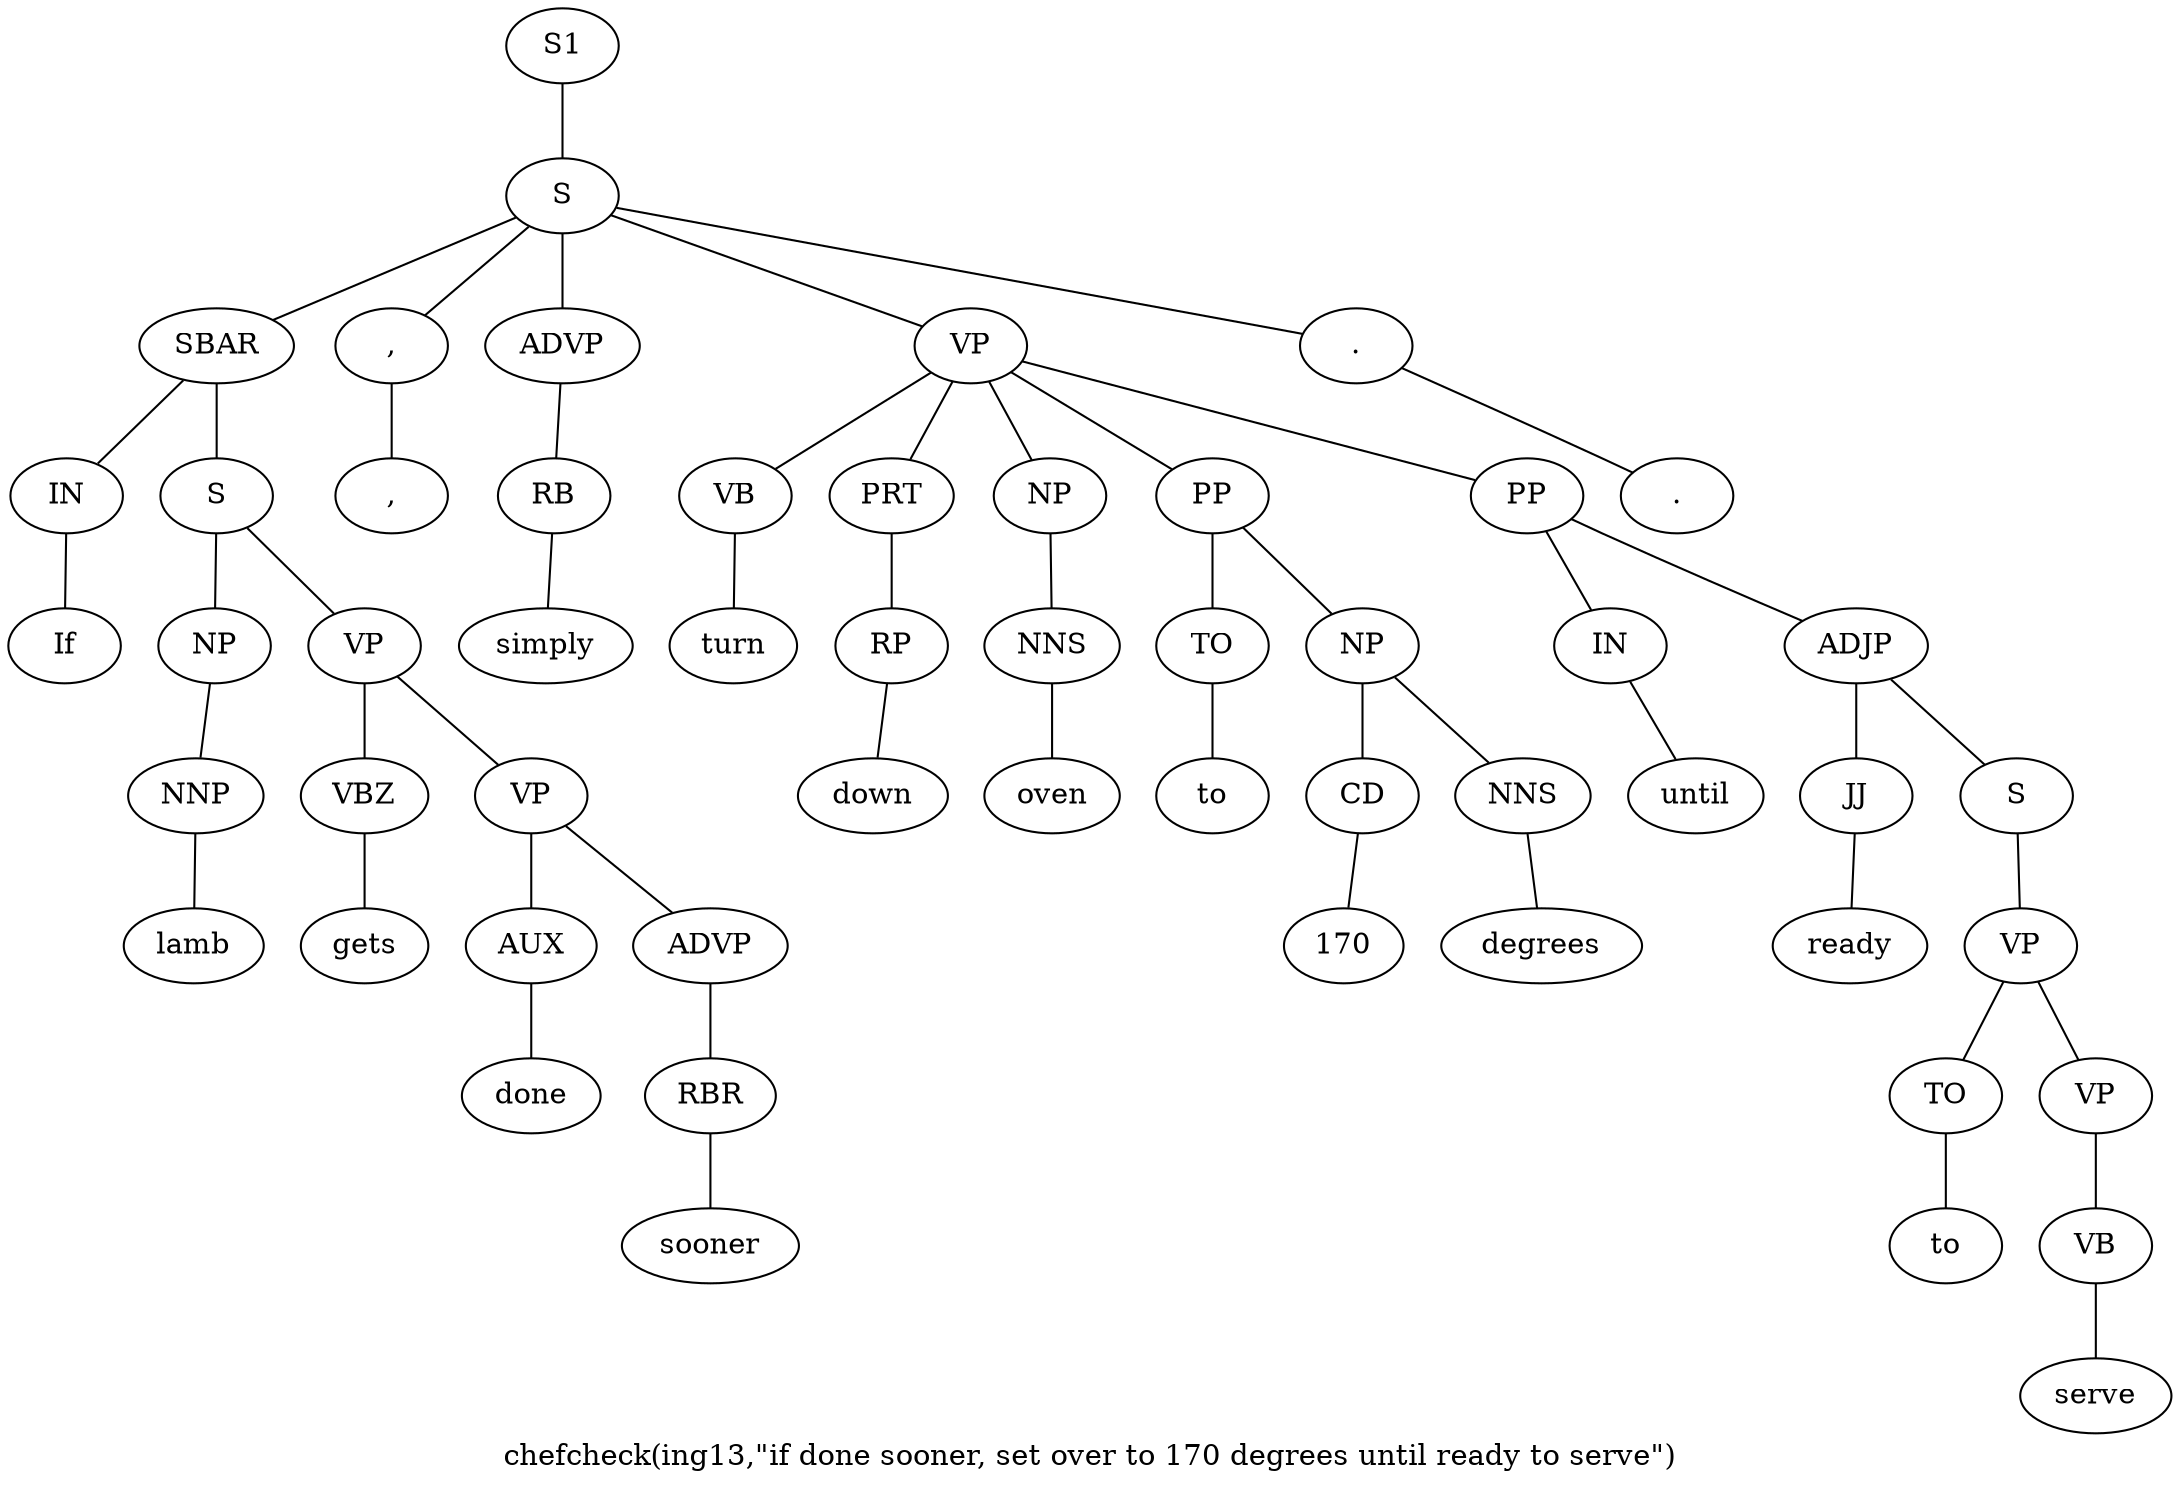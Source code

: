 graph SyntaxGraph {
	label = "chefcheck(ing13,\"if done sooner, set over to 170 degrees until ready to serve\")";
	Node0 [label="S1"];
	Node1 [label="S"];
	Node2 [label="SBAR"];
	Node3 [label="IN"];
	Node4 [label="If"];
	Node5 [label="S"];
	Node6 [label="NP"];
	Node7 [label="NNP"];
	Node8 [label="lamb"];
	Node9 [label="VP"];
	Node10 [label="VBZ"];
	Node11 [label="gets"];
	Node12 [label="VP"];
	Node13 [label="AUX"];
	Node14 [label="done"];
	Node15 [label="ADVP"];
	Node16 [label="RBR"];
	Node17 [label="sooner"];
	Node18 [label=","];
	Node19 [label=","];
	Node20 [label="ADVP"];
	Node21 [label="RB"];
	Node22 [label="simply"];
	Node23 [label="VP"];
	Node24 [label="VB"];
	Node25 [label="turn"];
	Node26 [label="PRT"];
	Node27 [label="RP"];
	Node28 [label="down"];
	Node29 [label="NP"];
	Node30 [label="NNS"];
	Node31 [label="oven"];
	Node32 [label="PP"];
	Node33 [label="TO"];
	Node34 [label="to"];
	Node35 [label="NP"];
	Node36 [label="CD"];
	Node37 [label="170"];
	Node38 [label="NNS"];
	Node39 [label="degrees"];
	Node40 [label="PP"];
	Node41 [label="IN"];
	Node42 [label="until"];
	Node43 [label="ADJP"];
	Node44 [label="JJ"];
	Node45 [label="ready"];
	Node46 [label="S"];
	Node47 [label="VP"];
	Node48 [label="TO"];
	Node49 [label="to"];
	Node50 [label="VP"];
	Node51 [label="VB"];
	Node52 [label="serve"];
	Node53 [label="."];
	Node54 [label="."];

	Node0 -- Node1;
	Node1 -- Node2;
	Node1 -- Node18;
	Node1 -- Node20;
	Node1 -- Node23;
	Node1 -- Node53;
	Node2 -- Node3;
	Node2 -- Node5;
	Node3 -- Node4;
	Node5 -- Node6;
	Node5 -- Node9;
	Node6 -- Node7;
	Node7 -- Node8;
	Node9 -- Node10;
	Node9 -- Node12;
	Node10 -- Node11;
	Node12 -- Node13;
	Node12 -- Node15;
	Node13 -- Node14;
	Node15 -- Node16;
	Node16 -- Node17;
	Node18 -- Node19;
	Node20 -- Node21;
	Node21 -- Node22;
	Node23 -- Node24;
	Node23 -- Node26;
	Node23 -- Node29;
	Node23 -- Node32;
	Node23 -- Node40;
	Node24 -- Node25;
	Node26 -- Node27;
	Node27 -- Node28;
	Node29 -- Node30;
	Node30 -- Node31;
	Node32 -- Node33;
	Node32 -- Node35;
	Node33 -- Node34;
	Node35 -- Node36;
	Node35 -- Node38;
	Node36 -- Node37;
	Node38 -- Node39;
	Node40 -- Node41;
	Node40 -- Node43;
	Node41 -- Node42;
	Node43 -- Node44;
	Node43 -- Node46;
	Node44 -- Node45;
	Node46 -- Node47;
	Node47 -- Node48;
	Node47 -- Node50;
	Node48 -- Node49;
	Node50 -- Node51;
	Node51 -- Node52;
	Node53 -- Node54;
}